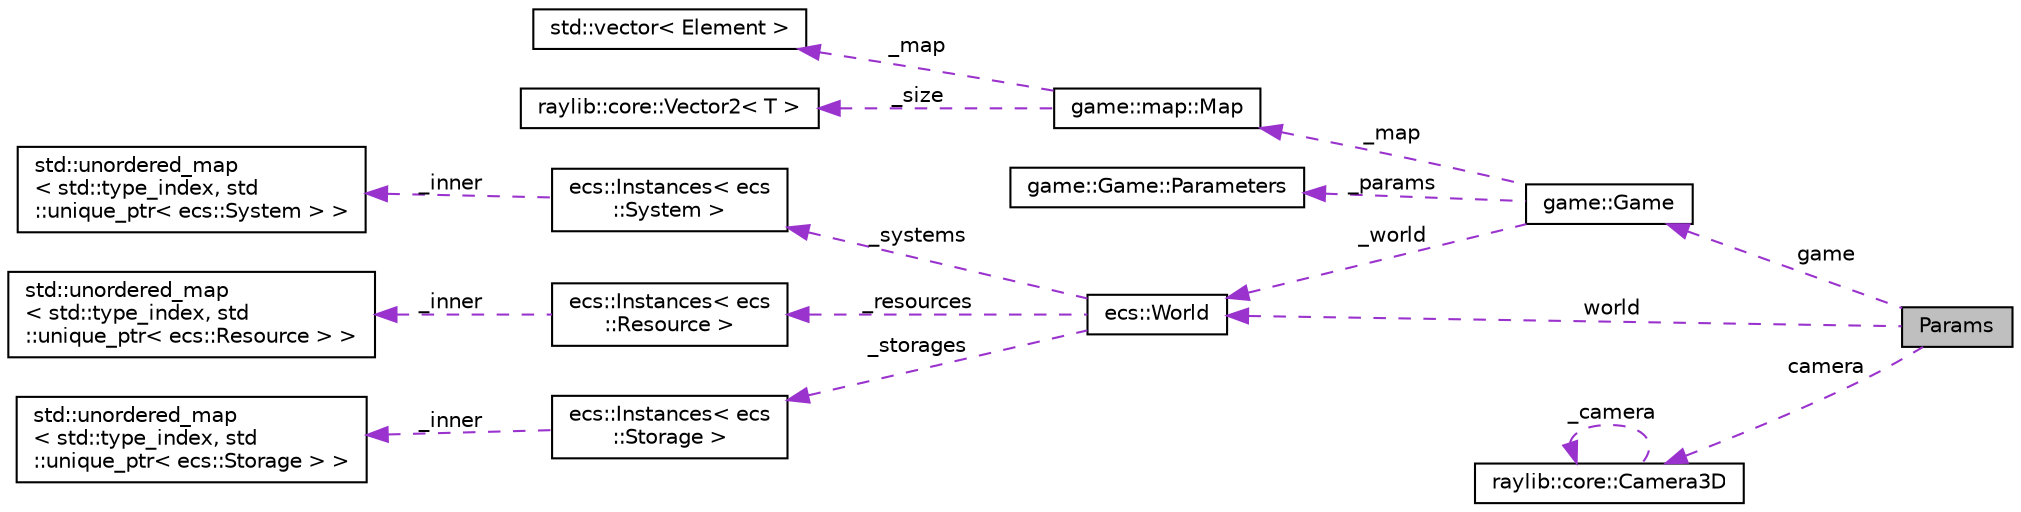 digraph "Params"
{
 // LATEX_PDF_SIZE
  edge [fontname="Helvetica",fontsize="10",labelfontname="Helvetica",labelfontsize="10"];
  node [fontname="Helvetica",fontsize="10",shape=record];
  rankdir="LR";
  Node1 [label="Params",height=0.2,width=0.4,color="black", fillcolor="grey75", style="filled", fontcolor="black",tooltip=" "];
  Node2 -> Node1 [dir="back",color="darkorchid3",fontsize="10",style="dashed",label=" world" ,fontname="Helvetica"];
  Node2 [label="ecs::World",height=0.2,width=0.4,color="black", fillcolor="white", style="filled",URL="$classecs_1_1_world.html",tooltip="Contains all entities and systems."];
  Node3 -> Node2 [dir="back",color="darkorchid3",fontsize="10",style="dashed",label=" _systems" ,fontname="Helvetica"];
  Node3 [label="ecs::Instances\< ecs\l::System \>",height=0.2,width=0.4,color="black", fillcolor="white", style="filled",URL="$classecs_1_1_instances.html",tooltip=" "];
  Node4 -> Node3 [dir="back",color="darkorchid3",fontsize="10",style="dashed",label=" _inner" ,fontname="Helvetica"];
  Node4 [label="std::unordered_map\l\< std::type_index, std\l::unique_ptr\< ecs::System \> \>",height=0.2,width=0.4,color="black", fillcolor="white", style="filled",URL="/home/runner/work/Bomberman-Global-Offensive/Bomberman-Global-Offensive/doc/external/cppreference-doxygen-web.tag.xml$cpp/container/unordered_map.html",tooltip=" "];
  Node5 -> Node2 [dir="back",color="darkorchid3",fontsize="10",style="dashed",label=" _resources" ,fontname="Helvetica"];
  Node5 [label="ecs::Instances\< ecs\l::Resource \>",height=0.2,width=0.4,color="black", fillcolor="white", style="filled",URL="$classecs_1_1_instances.html",tooltip=" "];
  Node6 -> Node5 [dir="back",color="darkorchid3",fontsize="10",style="dashed",label=" _inner" ,fontname="Helvetica"];
  Node6 [label="std::unordered_map\l\< std::type_index, std\l::unique_ptr\< ecs::Resource \> \>",height=0.2,width=0.4,color="black", fillcolor="white", style="filled",URL="/home/runner/work/Bomberman-Global-Offensive/Bomberman-Global-Offensive/doc/external/cppreference-doxygen-web.tag.xml$cpp/container/unordered_map.html",tooltip=" "];
  Node7 -> Node2 [dir="back",color="darkorchid3",fontsize="10",style="dashed",label=" _storages" ,fontname="Helvetica"];
  Node7 [label="ecs::Instances\< ecs\l::Storage \>",height=0.2,width=0.4,color="black", fillcolor="white", style="filled",URL="$classecs_1_1_instances.html",tooltip=" "];
  Node8 -> Node7 [dir="back",color="darkorchid3",fontsize="10",style="dashed",label=" _inner" ,fontname="Helvetica"];
  Node8 [label="std::unordered_map\l\< std::type_index, std\l::unique_ptr\< ecs::Storage \> \>",height=0.2,width=0.4,color="black", fillcolor="white", style="filled",URL="/home/runner/work/Bomberman-Global-Offensive/Bomberman-Global-Offensive/doc/external/cppreference-doxygen-web.tag.xml$cpp/container/unordered_map.html",tooltip=" "];
  Node9 -> Node1 [dir="back",color="darkorchid3",fontsize="10",style="dashed",label=" camera" ,fontname="Helvetica"];
  Node9 [label="raylib::core::Camera3D",height=0.2,width=0.4,color="black", fillcolor="white", style="filled",URL="$classraylib_1_1core_1_1_camera3_d.html",tooltip="The Camera3D class that encapsulates the raylib 3D camera."];
  Node9 -> Node9 [dir="back",color="darkorchid3",fontsize="10",style="dashed",label=" _camera" ,fontname="Helvetica"];
  Node10 -> Node1 [dir="back",color="darkorchid3",fontsize="10",style="dashed",label=" game" ,fontname="Helvetica"];
  Node10 [label="game::Game",height=0.2,width=0.4,color="black", fillcolor="white", style="filled",URL="$classgame_1_1_game.html",tooltip="Game class."];
  Node2 -> Node10 [dir="back",color="darkorchid3",fontsize="10",style="dashed",label=" _world" ,fontname="Helvetica"];
  Node11 -> Node10 [dir="back",color="darkorchid3",fontsize="10",style="dashed",label=" _map" ,fontname="Helvetica"];
  Node11 [label="game::map::Map",height=0.2,width=0.4,color="black", fillcolor="white", style="filled",URL="$classgame_1_1map_1_1_map.html",tooltip="Bomberman Map."];
  Node12 -> Node11 [dir="back",color="darkorchid3",fontsize="10",style="dashed",label=" _map" ,fontname="Helvetica"];
  Node12 [label="std::vector\< Element \>",height=0.2,width=0.4,color="black", fillcolor="white", style="filled",URL="/home/runner/work/Bomberman-Global-Offensive/Bomberman-Global-Offensive/doc/external/cppreference-doxygen-web.tag.xml$cpp/container/vector.html",tooltip=" "];
  Node13 -> Node11 [dir="back",color="darkorchid3",fontsize="10",style="dashed",label=" _size" ,fontname="Helvetica"];
  Node13 [label="raylib::core::Vector2\< T \>",height=0.2,width=0.4,color="black", fillcolor="white", style="filled",URL="$structraylib_1_1core_1_1_vector2.html",tooltip="The Vector2 struct (compatible with the raylib Vector2)"];
  Node14 -> Node10 [dir="back",color="darkorchid3",fontsize="10",style="dashed",label=" _params" ,fontname="Helvetica"];
  Node14 [label="game::Game::Parameters",height=0.2,width=0.4,color="black", fillcolor="white", style="filled",URL="$structgame_1_1_game_1_1_parameters.html",tooltip="Game parameters."];
}

